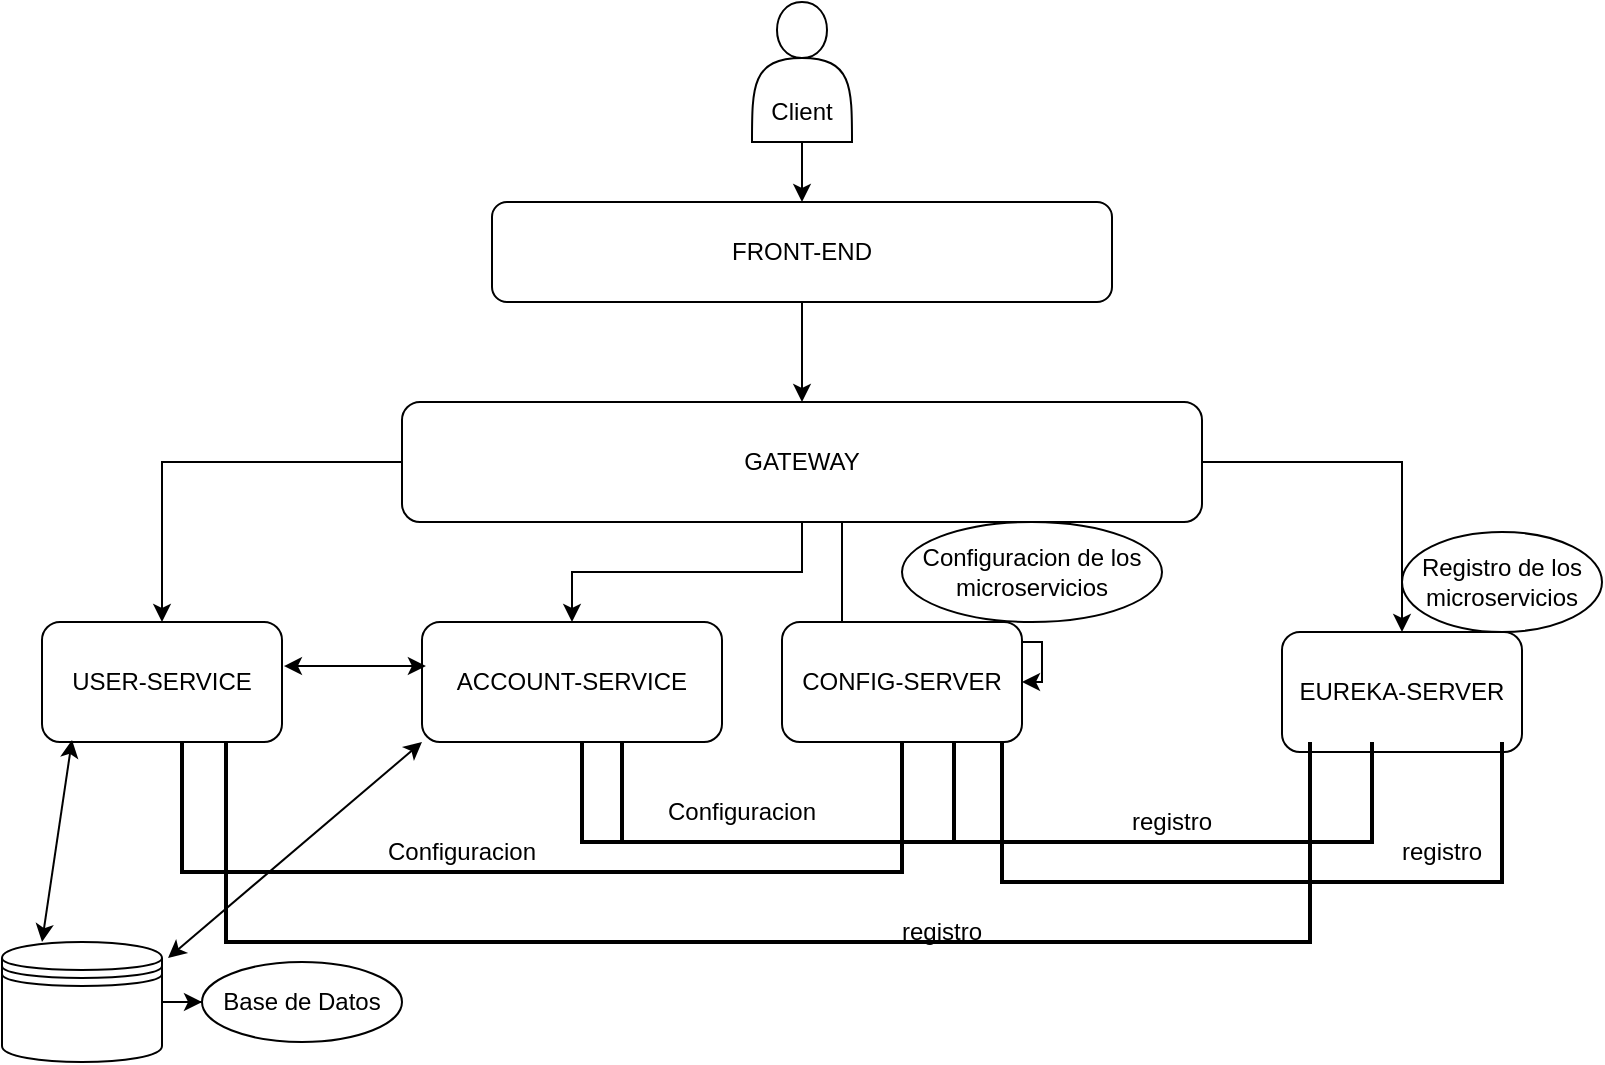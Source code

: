 <mxfile version="23.0.1" type="device">
  <diagram id="C5RBs43oDa-KdzZeNtuy" name="Page-1">
    <mxGraphModel dx="1114" dy="558" grid="1" gridSize="10" guides="1" tooltips="1" connect="1" arrows="1" fold="1" page="1" pageScale="1" pageWidth="827" pageHeight="1169" math="0" shadow="0">
      <root>
        <mxCell id="WIyWlLk6GJQsqaUBKTNV-0" />
        <mxCell id="WIyWlLk6GJQsqaUBKTNV-1" parent="WIyWlLk6GJQsqaUBKTNV-0" />
        <mxCell id="sHovGL3lGVriZ7NVXWD1-37" value="" style="strokeWidth=2;html=1;shape=mxgraph.flowchart.annotation_1;align=left;pointerEvents=1;direction=north;" vertex="1" parent="WIyWlLk6GJQsqaUBKTNV-1">
          <mxGeometry x="90" y="380" width="360" height="65" as="geometry" />
        </mxCell>
        <mxCell id="sHovGL3lGVriZ7NVXWD1-7" value="" style="edgeStyle=orthogonalEdgeStyle;rounded=0;orthogonalLoop=1;jettySize=auto;html=1;" edge="1" parent="WIyWlLk6GJQsqaUBKTNV-1" source="WIyWlLk6GJQsqaUBKTNV-12" target="sHovGL3lGVriZ7NVXWD1-6">
          <mxGeometry relative="1" as="geometry" />
        </mxCell>
        <mxCell id="WIyWlLk6GJQsqaUBKTNV-12" value="FRONT-END" style="rounded=1;whiteSpace=wrap;html=1;fontSize=12;glass=0;strokeWidth=1;shadow=0;" parent="WIyWlLk6GJQsqaUBKTNV-1" vertex="1">
          <mxGeometry x="245" y="110" width="310" height="50" as="geometry" />
        </mxCell>
        <mxCell id="sHovGL3lGVriZ7NVXWD1-5" value="" style="edgeStyle=orthogonalEdgeStyle;rounded=0;orthogonalLoop=1;jettySize=auto;html=1;" edge="1" parent="WIyWlLk6GJQsqaUBKTNV-1" source="sHovGL3lGVriZ7NVXWD1-2" target="WIyWlLk6GJQsqaUBKTNV-12">
          <mxGeometry relative="1" as="geometry" />
        </mxCell>
        <mxCell id="sHovGL3lGVriZ7NVXWD1-2" value="" style="shape=actor;whiteSpace=wrap;html=1;" vertex="1" parent="WIyWlLk6GJQsqaUBKTNV-1">
          <mxGeometry x="375" y="10" width="50" height="70" as="geometry" />
        </mxCell>
        <mxCell id="sHovGL3lGVriZ7NVXWD1-11" value="" style="edgeStyle=orthogonalEdgeStyle;rounded=0;orthogonalLoop=1;jettySize=auto;html=1;" edge="1" parent="WIyWlLk6GJQsqaUBKTNV-1" source="sHovGL3lGVriZ7NVXWD1-6" target="sHovGL3lGVriZ7NVXWD1-10">
          <mxGeometry relative="1" as="geometry" />
        </mxCell>
        <mxCell id="sHovGL3lGVriZ7NVXWD1-13" value="" style="edgeStyle=orthogonalEdgeStyle;rounded=0;orthogonalLoop=1;jettySize=auto;html=1;" edge="1" parent="WIyWlLk6GJQsqaUBKTNV-1" source="sHovGL3lGVriZ7NVXWD1-6" target="sHovGL3lGVriZ7NVXWD1-12">
          <mxGeometry relative="1" as="geometry" />
        </mxCell>
        <mxCell id="sHovGL3lGVriZ7NVXWD1-15" value="" style="edgeStyle=orthogonalEdgeStyle;rounded=0;orthogonalLoop=1;jettySize=auto;html=1;" edge="1" parent="WIyWlLk6GJQsqaUBKTNV-1" source="sHovGL3lGVriZ7NVXWD1-6" target="sHovGL3lGVriZ7NVXWD1-14">
          <mxGeometry relative="1" as="geometry" />
        </mxCell>
        <mxCell id="sHovGL3lGVriZ7NVXWD1-16" value="" style="edgeStyle=orthogonalEdgeStyle;rounded=0;orthogonalLoop=1;jettySize=auto;html=1;" edge="1" parent="WIyWlLk6GJQsqaUBKTNV-1" source="sHovGL3lGVriZ7NVXWD1-6" target="sHovGL3lGVriZ7NVXWD1-19">
          <mxGeometry relative="1" as="geometry">
            <Array as="points">
              <mxPoint x="420" y="330" />
              <mxPoint x="520" y="330" />
            </Array>
          </mxGeometry>
        </mxCell>
        <mxCell id="sHovGL3lGVriZ7NVXWD1-6" value="GATEWAY" style="rounded=1;whiteSpace=wrap;html=1;glass=0;strokeWidth=1;shadow=0;" vertex="1" parent="WIyWlLk6GJQsqaUBKTNV-1">
          <mxGeometry x="200" y="210" width="400" height="60" as="geometry" />
        </mxCell>
        <mxCell id="sHovGL3lGVriZ7NVXWD1-10" value="USER-SERVICE" style="whiteSpace=wrap;html=1;rounded=1;glass=0;strokeWidth=1;shadow=0;" vertex="1" parent="WIyWlLk6GJQsqaUBKTNV-1">
          <mxGeometry x="20" y="320" width="120" height="60" as="geometry" />
        </mxCell>
        <mxCell id="sHovGL3lGVriZ7NVXWD1-12" value="ACCOUNT-SERVICE" style="whiteSpace=wrap;html=1;rounded=1;glass=0;strokeWidth=1;shadow=0;" vertex="1" parent="WIyWlLk6GJQsqaUBKTNV-1">
          <mxGeometry x="210" y="320" width="150" height="60" as="geometry" />
        </mxCell>
        <mxCell id="sHovGL3lGVriZ7NVXWD1-14" value="EUREKA-SERVER" style="whiteSpace=wrap;html=1;rounded=1;glass=0;strokeWidth=1;shadow=0;" vertex="1" parent="WIyWlLk6GJQsqaUBKTNV-1">
          <mxGeometry x="640" y="325" width="120" height="60" as="geometry" />
        </mxCell>
        <mxCell id="sHovGL3lGVriZ7NVXWD1-19" value="CONFIG-SERVER" style="whiteSpace=wrap;html=1;rounded=1;glass=0;strokeWidth=1;shadow=0;" vertex="1" parent="WIyWlLk6GJQsqaUBKTNV-1">
          <mxGeometry x="390" y="320" width="120" height="60" as="geometry" />
        </mxCell>
        <mxCell id="sHovGL3lGVriZ7NVXWD1-21" value="Configuracion de los microservicios" style="ellipse;whiteSpace=wrap;html=1;align=center;newEdgeStyle={&quot;edgeStyle&quot;:&quot;entityRelationEdgeStyle&quot;,&quot;startArrow&quot;:&quot;none&quot;,&quot;endArrow&quot;:&quot;none&quot;,&quot;segment&quot;:10,&quot;curved&quot;:1,&quot;sourcePerimeterSpacing&quot;:0,&quot;targetPerimeterSpacing&quot;:0};treeFolding=1;treeMoving=1;" vertex="1" parent="WIyWlLk6GJQsqaUBKTNV-1">
          <mxGeometry x="450" y="270" width="130" height="50" as="geometry" />
        </mxCell>
        <mxCell id="sHovGL3lGVriZ7NVXWD1-25" value="" style="edgeStyle=orthogonalEdgeStyle;rounded=0;orthogonalLoop=1;jettySize=auto;html=1;" edge="1" parent="WIyWlLk6GJQsqaUBKTNV-1" source="sHovGL3lGVriZ7NVXWD1-22" target="sHovGL3lGVriZ7NVXWD1-24">
          <mxGeometry relative="1" as="geometry" />
        </mxCell>
        <mxCell id="sHovGL3lGVriZ7NVXWD1-22" value="" style="shape=datastore;whiteSpace=wrap;html=1;" vertex="1" parent="WIyWlLk6GJQsqaUBKTNV-1">
          <mxGeometry y="480" width="80" height="60" as="geometry" />
        </mxCell>
        <mxCell id="sHovGL3lGVriZ7NVXWD1-23" value="Registro de los microservicios" style="ellipse;whiteSpace=wrap;html=1;align=center;newEdgeStyle={&quot;edgeStyle&quot;:&quot;entityRelationEdgeStyle&quot;,&quot;startArrow&quot;:&quot;none&quot;,&quot;endArrow&quot;:&quot;none&quot;,&quot;segment&quot;:10,&quot;curved&quot;:1,&quot;sourcePerimeterSpacing&quot;:0,&quot;targetPerimeterSpacing&quot;:0};treeFolding=1;treeMoving=1;" vertex="1" parent="WIyWlLk6GJQsqaUBKTNV-1">
          <mxGeometry x="700" y="275" width="100" height="50" as="geometry" />
        </mxCell>
        <mxCell id="sHovGL3lGVriZ7NVXWD1-24" value="Base de Datos" style="ellipse;whiteSpace=wrap;html=1;align=center;newEdgeStyle={&quot;edgeStyle&quot;:&quot;entityRelationEdgeStyle&quot;,&quot;startArrow&quot;:&quot;none&quot;,&quot;endArrow&quot;:&quot;none&quot;,&quot;segment&quot;:10,&quot;curved&quot;:1,&quot;sourcePerimeterSpacing&quot;:0,&quot;targetPerimeterSpacing&quot;:0};treeFolding=1;treeMoving=1;" vertex="1" parent="WIyWlLk6GJQsqaUBKTNV-1">
          <mxGeometry x="100" y="490" width="100" height="40" as="geometry" />
        </mxCell>
        <mxCell id="sHovGL3lGVriZ7NVXWD1-30" value="" style="endArrow=classic;startArrow=classic;html=1;rounded=0;entryX=0.125;entryY=0.983;entryDx=0;entryDy=0;entryPerimeter=0;" edge="1" parent="WIyWlLk6GJQsqaUBKTNV-1" target="sHovGL3lGVriZ7NVXWD1-10">
          <mxGeometry width="50" height="50" relative="1" as="geometry">
            <mxPoint x="20" y="480" as="sourcePoint" />
            <mxPoint x="60" y="440" as="targetPoint" />
            <Array as="points" />
          </mxGeometry>
        </mxCell>
        <mxCell id="sHovGL3lGVriZ7NVXWD1-31" value="" style="endArrow=classic;startArrow=classic;html=1;rounded=0;exitX=1.038;exitY=0.133;exitDx=0;exitDy=0;exitPerimeter=0;entryX=0;entryY=1;entryDx=0;entryDy=0;" edge="1" parent="WIyWlLk6GJQsqaUBKTNV-1" source="sHovGL3lGVriZ7NVXWD1-22" target="sHovGL3lGVriZ7NVXWD1-12">
          <mxGeometry width="50" height="50" relative="1" as="geometry">
            <mxPoint x="100" y="490" as="sourcePoint" />
            <mxPoint x="140" y="450" as="targetPoint" />
            <Array as="points" />
          </mxGeometry>
        </mxCell>
        <mxCell id="sHovGL3lGVriZ7NVXWD1-38" value="" style="strokeWidth=2;html=1;shape=mxgraph.flowchart.annotation_1;align=left;pointerEvents=1;direction=north;" vertex="1" parent="WIyWlLk6GJQsqaUBKTNV-1">
          <mxGeometry x="310" y="380" width="375" height="50" as="geometry" />
        </mxCell>
        <mxCell id="sHovGL3lGVriZ7NVXWD1-39" value="" style="strokeWidth=2;html=1;shape=mxgraph.flowchart.annotation_1;align=left;pointerEvents=1;direction=north;" vertex="1" parent="WIyWlLk6GJQsqaUBKTNV-1">
          <mxGeometry x="500" y="380" width="250" height="70" as="geometry" />
        </mxCell>
        <mxCell id="sHovGL3lGVriZ7NVXWD1-40" value="" style="strokeWidth=2;html=1;shape=mxgraph.flowchart.annotation_1;align=left;pointerEvents=1;direction=north;" vertex="1" parent="WIyWlLk6GJQsqaUBKTNV-1">
          <mxGeometry x="112" y="380" width="542" height="100" as="geometry" />
        </mxCell>
        <mxCell id="sHovGL3lGVriZ7NVXWD1-41" value="" style="endArrow=classic;startArrow=classic;html=1;rounded=0;entryX=0.013;entryY=0.367;entryDx=0;entryDy=0;entryPerimeter=0;exitX=1.008;exitY=0.367;exitDx=0;exitDy=0;exitPerimeter=0;" edge="1" parent="WIyWlLk6GJQsqaUBKTNV-1" source="sHovGL3lGVriZ7NVXWD1-10" target="sHovGL3lGVriZ7NVXWD1-12">
          <mxGeometry width="50" height="50" relative="1" as="geometry">
            <mxPoint x="190" y="400" as="sourcePoint" />
            <mxPoint x="240" y="350" as="targetPoint" />
          </mxGeometry>
        </mxCell>
        <mxCell id="sHovGL3lGVriZ7NVXWD1-43" value="" style="strokeWidth=2;html=1;shape=mxgraph.flowchart.annotation_1;align=left;pointerEvents=1;direction=north;" vertex="1" parent="WIyWlLk6GJQsqaUBKTNV-1">
          <mxGeometry x="290" y="380" width="186" height="50" as="geometry" />
        </mxCell>
        <mxCell id="sHovGL3lGVriZ7NVXWD1-44" value="Configuracion" style="text;html=1;strokeColor=none;fillColor=none;align=center;verticalAlign=middle;whiteSpace=wrap;rounded=0;" vertex="1" parent="WIyWlLk6GJQsqaUBKTNV-1">
          <mxGeometry x="340" y="400" width="60" height="30" as="geometry" />
        </mxCell>
        <mxCell id="sHovGL3lGVriZ7NVXWD1-45" value="Configuracion" style="text;html=1;strokeColor=none;fillColor=none;align=center;verticalAlign=middle;whiteSpace=wrap;rounded=0;" vertex="1" parent="WIyWlLk6GJQsqaUBKTNV-1">
          <mxGeometry x="200" y="420" width="60" height="30" as="geometry" />
        </mxCell>
        <mxCell id="sHovGL3lGVriZ7NVXWD1-46" value="registro" style="text;html=1;strokeColor=none;fillColor=none;align=center;verticalAlign=middle;whiteSpace=wrap;rounded=0;" vertex="1" parent="WIyWlLk6GJQsqaUBKTNV-1">
          <mxGeometry x="440" y="460" width="60" height="30" as="geometry" />
        </mxCell>
        <mxCell id="sHovGL3lGVriZ7NVXWD1-47" value="registro" style="text;html=1;strokeColor=none;fillColor=none;align=center;verticalAlign=middle;whiteSpace=wrap;rounded=0;" vertex="1" parent="WIyWlLk6GJQsqaUBKTNV-1">
          <mxGeometry x="555" y="405" width="60" height="30" as="geometry" />
        </mxCell>
        <mxCell id="sHovGL3lGVriZ7NVXWD1-48" value="registro" style="text;html=1;strokeColor=none;fillColor=none;align=center;verticalAlign=middle;whiteSpace=wrap;rounded=0;" vertex="1" parent="WIyWlLk6GJQsqaUBKTNV-1">
          <mxGeometry x="690" y="420" width="60" height="30" as="geometry" />
        </mxCell>
        <mxCell id="sHovGL3lGVriZ7NVXWD1-49" value="Client" style="text;html=1;strokeColor=none;fillColor=none;align=center;verticalAlign=middle;whiteSpace=wrap;rounded=0;" vertex="1" parent="WIyWlLk6GJQsqaUBKTNV-1">
          <mxGeometry x="370" y="50" width="60" height="30" as="geometry" />
        </mxCell>
      </root>
    </mxGraphModel>
  </diagram>
</mxfile>
